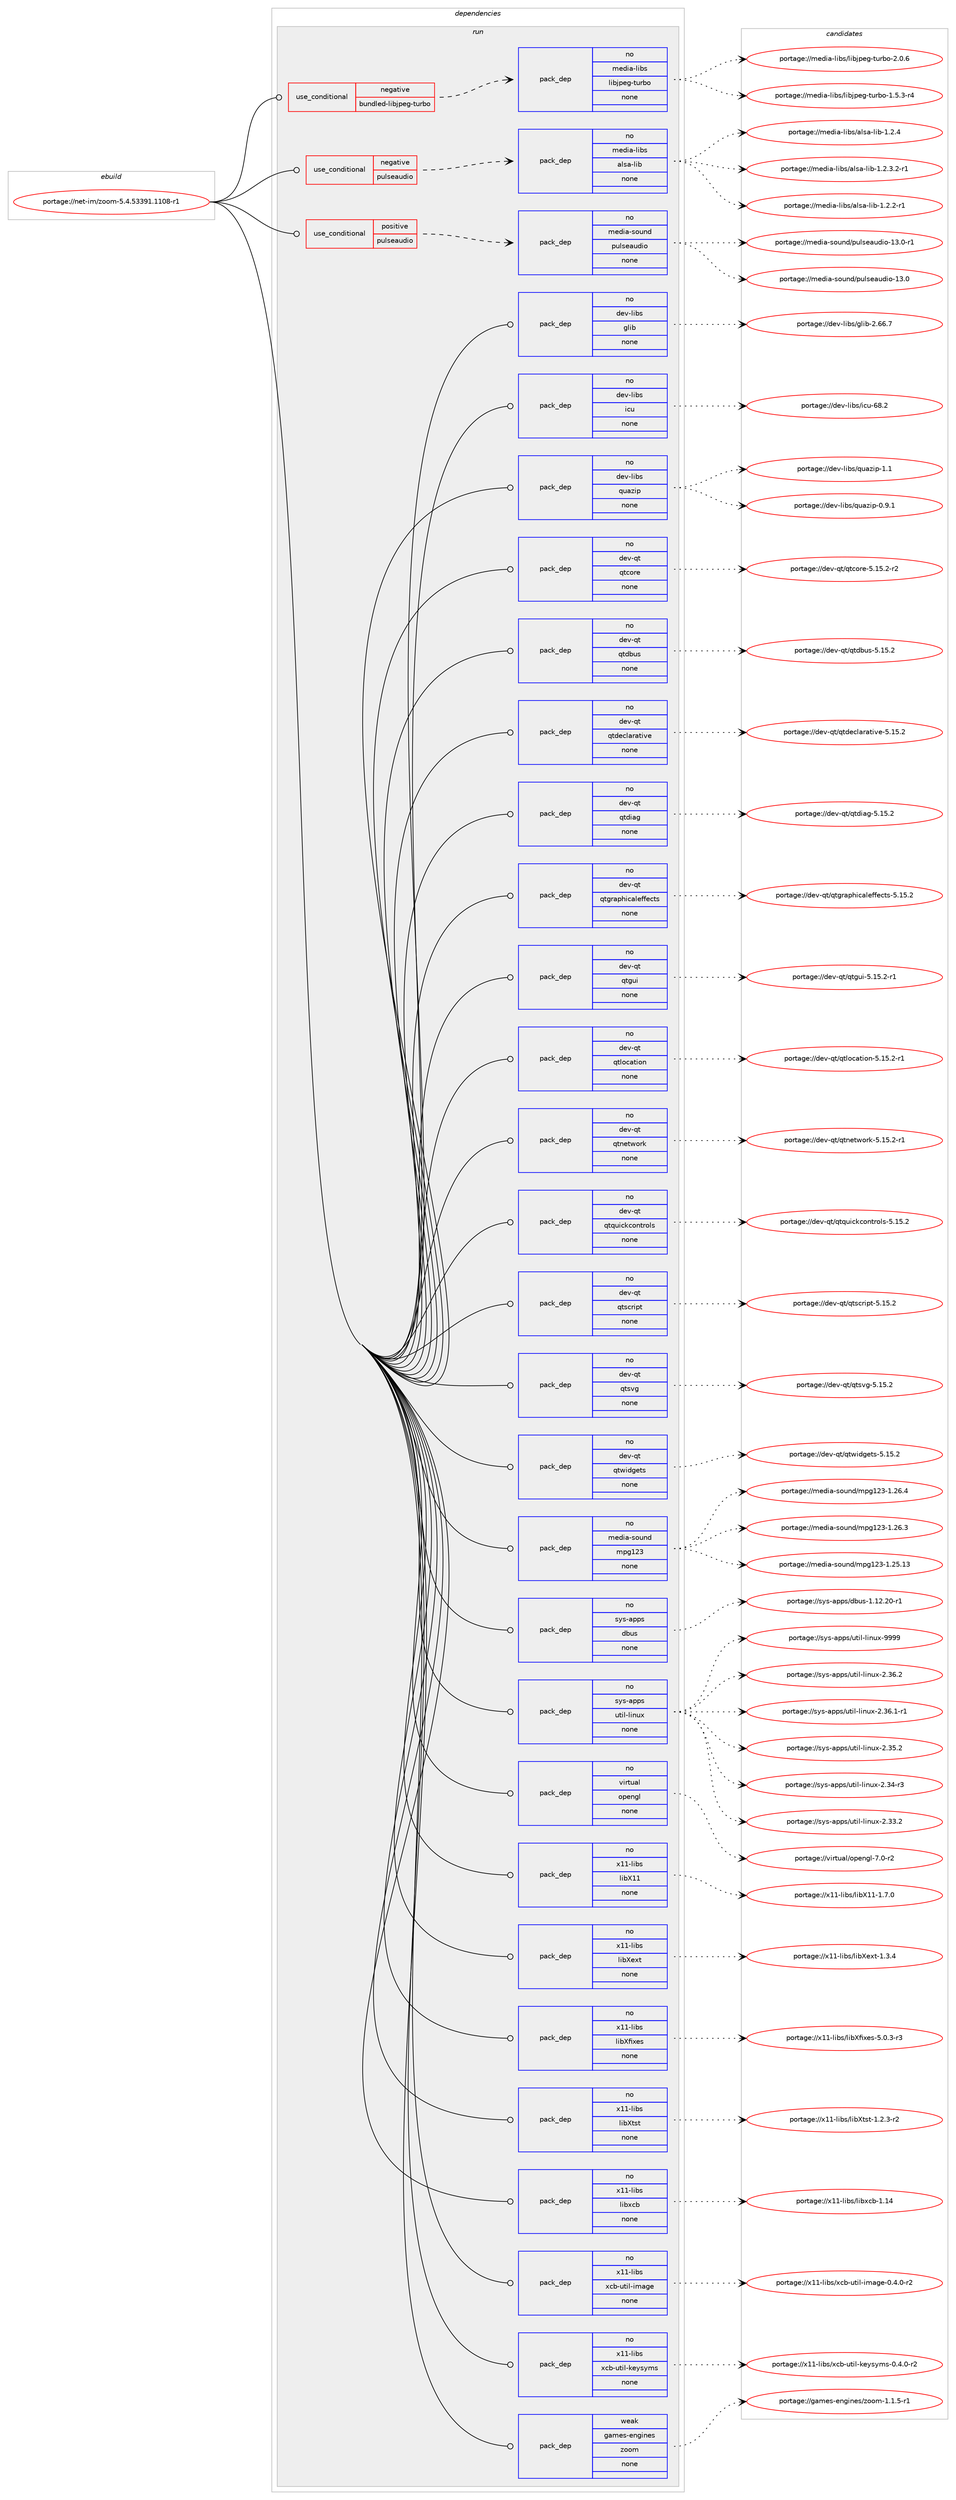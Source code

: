 digraph prolog {

# *************
# Graph options
# *************

newrank=true;
concentrate=true;
compound=true;
graph [rankdir=LR,fontname=Helvetica,fontsize=10,ranksep=1.5];#, ranksep=2.5, nodesep=0.2];
edge  [arrowhead=vee];
node  [fontname=Helvetica,fontsize=10];

# **********
# The ebuild
# **********

subgraph cluster_leftcol {
color=gray;
rank=same;
label=<<i>ebuild</i>>;
id [label="portage://net-im/zoom-5.4.53391.1108-r1", color=red, width=4, href="../net-im/zoom-5.4.53391.1108-r1.svg"];
}

# ****************
# The dependencies
# ****************

subgraph cluster_midcol {
color=gray;
label=<<i>dependencies</i>>;
subgraph cluster_compile {
fillcolor="#eeeeee";
style=filled;
label=<<i>compile</i>>;
}
subgraph cluster_compileandrun {
fillcolor="#eeeeee";
style=filled;
label=<<i>compile and run</i>>;
}
subgraph cluster_run {
fillcolor="#eeeeee";
style=filled;
label=<<i>run</i>>;
subgraph cond4012 {
dependency13971 [label=<<TABLE BORDER="0" CELLBORDER="1" CELLSPACING="0" CELLPADDING="4"><TR><TD ROWSPAN="3" CELLPADDING="10">use_conditional</TD></TR><TR><TD>negative</TD></TR><TR><TD>bundled-libjpeg-turbo</TD></TR></TABLE>>, shape=none, color=red];
subgraph pack9818 {
dependency13972 [label=<<TABLE BORDER="0" CELLBORDER="1" CELLSPACING="0" CELLPADDING="4" WIDTH="220"><TR><TD ROWSPAN="6" CELLPADDING="30">pack_dep</TD></TR><TR><TD WIDTH="110">no</TD></TR><TR><TD>media-libs</TD></TR><TR><TD>libjpeg-turbo</TD></TR><TR><TD>none</TD></TR><TR><TD></TD></TR></TABLE>>, shape=none, color=blue];
}
dependency13971:e -> dependency13972:w [weight=20,style="dashed",arrowhead="vee"];
}
id:e -> dependency13971:w [weight=20,style="solid",arrowhead="odot"];
subgraph cond4013 {
dependency13973 [label=<<TABLE BORDER="0" CELLBORDER="1" CELLSPACING="0" CELLPADDING="4"><TR><TD ROWSPAN="3" CELLPADDING="10">use_conditional</TD></TR><TR><TD>negative</TD></TR><TR><TD>pulseaudio</TD></TR></TABLE>>, shape=none, color=red];
subgraph pack9819 {
dependency13974 [label=<<TABLE BORDER="0" CELLBORDER="1" CELLSPACING="0" CELLPADDING="4" WIDTH="220"><TR><TD ROWSPAN="6" CELLPADDING="30">pack_dep</TD></TR><TR><TD WIDTH="110">no</TD></TR><TR><TD>media-libs</TD></TR><TR><TD>alsa-lib</TD></TR><TR><TD>none</TD></TR><TR><TD></TD></TR></TABLE>>, shape=none, color=blue];
}
dependency13973:e -> dependency13974:w [weight=20,style="dashed",arrowhead="vee"];
}
id:e -> dependency13973:w [weight=20,style="solid",arrowhead="odot"];
subgraph cond4014 {
dependency13975 [label=<<TABLE BORDER="0" CELLBORDER="1" CELLSPACING="0" CELLPADDING="4"><TR><TD ROWSPAN="3" CELLPADDING="10">use_conditional</TD></TR><TR><TD>positive</TD></TR><TR><TD>pulseaudio</TD></TR></TABLE>>, shape=none, color=red];
subgraph pack9820 {
dependency13976 [label=<<TABLE BORDER="0" CELLBORDER="1" CELLSPACING="0" CELLPADDING="4" WIDTH="220"><TR><TD ROWSPAN="6" CELLPADDING="30">pack_dep</TD></TR><TR><TD WIDTH="110">no</TD></TR><TR><TD>media-sound</TD></TR><TR><TD>pulseaudio</TD></TR><TR><TD>none</TD></TR><TR><TD></TD></TR></TABLE>>, shape=none, color=blue];
}
dependency13975:e -> dependency13976:w [weight=20,style="dashed",arrowhead="vee"];
}
id:e -> dependency13975:w [weight=20,style="solid",arrowhead="odot"];
subgraph pack9821 {
dependency13977 [label=<<TABLE BORDER="0" CELLBORDER="1" CELLSPACING="0" CELLPADDING="4" WIDTH="220"><TR><TD ROWSPAN="6" CELLPADDING="30">pack_dep</TD></TR><TR><TD WIDTH="110">no</TD></TR><TR><TD>dev-libs</TD></TR><TR><TD>glib</TD></TR><TR><TD>none</TD></TR><TR><TD></TD></TR></TABLE>>, shape=none, color=blue];
}
id:e -> dependency13977:w [weight=20,style="solid",arrowhead="odot"];
subgraph pack9822 {
dependency13978 [label=<<TABLE BORDER="0" CELLBORDER="1" CELLSPACING="0" CELLPADDING="4" WIDTH="220"><TR><TD ROWSPAN="6" CELLPADDING="30">pack_dep</TD></TR><TR><TD WIDTH="110">no</TD></TR><TR><TD>dev-libs</TD></TR><TR><TD>icu</TD></TR><TR><TD>none</TD></TR><TR><TD></TD></TR></TABLE>>, shape=none, color=blue];
}
id:e -> dependency13978:w [weight=20,style="solid",arrowhead="odot"];
subgraph pack9823 {
dependency13979 [label=<<TABLE BORDER="0" CELLBORDER="1" CELLSPACING="0" CELLPADDING="4" WIDTH="220"><TR><TD ROWSPAN="6" CELLPADDING="30">pack_dep</TD></TR><TR><TD WIDTH="110">no</TD></TR><TR><TD>dev-libs</TD></TR><TR><TD>quazip</TD></TR><TR><TD>none</TD></TR><TR><TD></TD></TR></TABLE>>, shape=none, color=blue];
}
id:e -> dependency13979:w [weight=20,style="solid",arrowhead="odot"];
subgraph pack9824 {
dependency13980 [label=<<TABLE BORDER="0" CELLBORDER="1" CELLSPACING="0" CELLPADDING="4" WIDTH="220"><TR><TD ROWSPAN="6" CELLPADDING="30">pack_dep</TD></TR><TR><TD WIDTH="110">no</TD></TR><TR><TD>dev-qt</TD></TR><TR><TD>qtcore</TD></TR><TR><TD>none</TD></TR><TR><TD></TD></TR></TABLE>>, shape=none, color=blue];
}
id:e -> dependency13980:w [weight=20,style="solid",arrowhead="odot"];
subgraph pack9825 {
dependency13981 [label=<<TABLE BORDER="0" CELLBORDER="1" CELLSPACING="0" CELLPADDING="4" WIDTH="220"><TR><TD ROWSPAN="6" CELLPADDING="30">pack_dep</TD></TR><TR><TD WIDTH="110">no</TD></TR><TR><TD>dev-qt</TD></TR><TR><TD>qtdbus</TD></TR><TR><TD>none</TD></TR><TR><TD></TD></TR></TABLE>>, shape=none, color=blue];
}
id:e -> dependency13981:w [weight=20,style="solid",arrowhead="odot"];
subgraph pack9826 {
dependency13982 [label=<<TABLE BORDER="0" CELLBORDER="1" CELLSPACING="0" CELLPADDING="4" WIDTH="220"><TR><TD ROWSPAN="6" CELLPADDING="30">pack_dep</TD></TR><TR><TD WIDTH="110">no</TD></TR><TR><TD>dev-qt</TD></TR><TR><TD>qtdeclarative</TD></TR><TR><TD>none</TD></TR><TR><TD></TD></TR></TABLE>>, shape=none, color=blue];
}
id:e -> dependency13982:w [weight=20,style="solid",arrowhead="odot"];
subgraph pack9827 {
dependency13983 [label=<<TABLE BORDER="0" CELLBORDER="1" CELLSPACING="0" CELLPADDING="4" WIDTH="220"><TR><TD ROWSPAN="6" CELLPADDING="30">pack_dep</TD></TR><TR><TD WIDTH="110">no</TD></TR><TR><TD>dev-qt</TD></TR><TR><TD>qtdiag</TD></TR><TR><TD>none</TD></TR><TR><TD></TD></TR></TABLE>>, shape=none, color=blue];
}
id:e -> dependency13983:w [weight=20,style="solid",arrowhead="odot"];
subgraph pack9828 {
dependency13984 [label=<<TABLE BORDER="0" CELLBORDER="1" CELLSPACING="0" CELLPADDING="4" WIDTH="220"><TR><TD ROWSPAN="6" CELLPADDING="30">pack_dep</TD></TR><TR><TD WIDTH="110">no</TD></TR><TR><TD>dev-qt</TD></TR><TR><TD>qtgraphicaleffects</TD></TR><TR><TD>none</TD></TR><TR><TD></TD></TR></TABLE>>, shape=none, color=blue];
}
id:e -> dependency13984:w [weight=20,style="solid",arrowhead="odot"];
subgraph pack9829 {
dependency13985 [label=<<TABLE BORDER="0" CELLBORDER="1" CELLSPACING="0" CELLPADDING="4" WIDTH="220"><TR><TD ROWSPAN="6" CELLPADDING="30">pack_dep</TD></TR><TR><TD WIDTH="110">no</TD></TR><TR><TD>dev-qt</TD></TR><TR><TD>qtgui</TD></TR><TR><TD>none</TD></TR><TR><TD></TD></TR></TABLE>>, shape=none, color=blue];
}
id:e -> dependency13985:w [weight=20,style="solid",arrowhead="odot"];
subgraph pack9830 {
dependency13986 [label=<<TABLE BORDER="0" CELLBORDER="1" CELLSPACING="0" CELLPADDING="4" WIDTH="220"><TR><TD ROWSPAN="6" CELLPADDING="30">pack_dep</TD></TR><TR><TD WIDTH="110">no</TD></TR><TR><TD>dev-qt</TD></TR><TR><TD>qtlocation</TD></TR><TR><TD>none</TD></TR><TR><TD></TD></TR></TABLE>>, shape=none, color=blue];
}
id:e -> dependency13986:w [weight=20,style="solid",arrowhead="odot"];
subgraph pack9831 {
dependency13987 [label=<<TABLE BORDER="0" CELLBORDER="1" CELLSPACING="0" CELLPADDING="4" WIDTH="220"><TR><TD ROWSPAN="6" CELLPADDING="30">pack_dep</TD></TR><TR><TD WIDTH="110">no</TD></TR><TR><TD>dev-qt</TD></TR><TR><TD>qtnetwork</TD></TR><TR><TD>none</TD></TR><TR><TD></TD></TR></TABLE>>, shape=none, color=blue];
}
id:e -> dependency13987:w [weight=20,style="solid",arrowhead="odot"];
subgraph pack9832 {
dependency13988 [label=<<TABLE BORDER="0" CELLBORDER="1" CELLSPACING="0" CELLPADDING="4" WIDTH="220"><TR><TD ROWSPAN="6" CELLPADDING="30">pack_dep</TD></TR><TR><TD WIDTH="110">no</TD></TR><TR><TD>dev-qt</TD></TR><TR><TD>qtquickcontrols</TD></TR><TR><TD>none</TD></TR><TR><TD></TD></TR></TABLE>>, shape=none, color=blue];
}
id:e -> dependency13988:w [weight=20,style="solid",arrowhead="odot"];
subgraph pack9833 {
dependency13989 [label=<<TABLE BORDER="0" CELLBORDER="1" CELLSPACING="0" CELLPADDING="4" WIDTH="220"><TR><TD ROWSPAN="6" CELLPADDING="30">pack_dep</TD></TR><TR><TD WIDTH="110">no</TD></TR><TR><TD>dev-qt</TD></TR><TR><TD>qtscript</TD></TR><TR><TD>none</TD></TR><TR><TD></TD></TR></TABLE>>, shape=none, color=blue];
}
id:e -> dependency13989:w [weight=20,style="solid",arrowhead="odot"];
subgraph pack9834 {
dependency13990 [label=<<TABLE BORDER="0" CELLBORDER="1" CELLSPACING="0" CELLPADDING="4" WIDTH="220"><TR><TD ROWSPAN="6" CELLPADDING="30">pack_dep</TD></TR><TR><TD WIDTH="110">no</TD></TR><TR><TD>dev-qt</TD></TR><TR><TD>qtsvg</TD></TR><TR><TD>none</TD></TR><TR><TD></TD></TR></TABLE>>, shape=none, color=blue];
}
id:e -> dependency13990:w [weight=20,style="solid",arrowhead="odot"];
subgraph pack9835 {
dependency13991 [label=<<TABLE BORDER="0" CELLBORDER="1" CELLSPACING="0" CELLPADDING="4" WIDTH="220"><TR><TD ROWSPAN="6" CELLPADDING="30">pack_dep</TD></TR><TR><TD WIDTH="110">no</TD></TR><TR><TD>dev-qt</TD></TR><TR><TD>qtwidgets</TD></TR><TR><TD>none</TD></TR><TR><TD></TD></TR></TABLE>>, shape=none, color=blue];
}
id:e -> dependency13991:w [weight=20,style="solid",arrowhead="odot"];
subgraph pack9836 {
dependency13992 [label=<<TABLE BORDER="0" CELLBORDER="1" CELLSPACING="0" CELLPADDING="4" WIDTH="220"><TR><TD ROWSPAN="6" CELLPADDING="30">pack_dep</TD></TR><TR><TD WIDTH="110">no</TD></TR><TR><TD>media-sound</TD></TR><TR><TD>mpg123</TD></TR><TR><TD>none</TD></TR><TR><TD></TD></TR></TABLE>>, shape=none, color=blue];
}
id:e -> dependency13992:w [weight=20,style="solid",arrowhead="odot"];
subgraph pack9837 {
dependency13993 [label=<<TABLE BORDER="0" CELLBORDER="1" CELLSPACING="0" CELLPADDING="4" WIDTH="220"><TR><TD ROWSPAN="6" CELLPADDING="30">pack_dep</TD></TR><TR><TD WIDTH="110">no</TD></TR><TR><TD>sys-apps</TD></TR><TR><TD>dbus</TD></TR><TR><TD>none</TD></TR><TR><TD></TD></TR></TABLE>>, shape=none, color=blue];
}
id:e -> dependency13993:w [weight=20,style="solid",arrowhead="odot"];
subgraph pack9838 {
dependency13994 [label=<<TABLE BORDER="0" CELLBORDER="1" CELLSPACING="0" CELLPADDING="4" WIDTH="220"><TR><TD ROWSPAN="6" CELLPADDING="30">pack_dep</TD></TR><TR><TD WIDTH="110">no</TD></TR><TR><TD>sys-apps</TD></TR><TR><TD>util-linux</TD></TR><TR><TD>none</TD></TR><TR><TD></TD></TR></TABLE>>, shape=none, color=blue];
}
id:e -> dependency13994:w [weight=20,style="solid",arrowhead="odot"];
subgraph pack9839 {
dependency13995 [label=<<TABLE BORDER="0" CELLBORDER="1" CELLSPACING="0" CELLPADDING="4" WIDTH="220"><TR><TD ROWSPAN="6" CELLPADDING="30">pack_dep</TD></TR><TR><TD WIDTH="110">no</TD></TR><TR><TD>virtual</TD></TR><TR><TD>opengl</TD></TR><TR><TD>none</TD></TR><TR><TD></TD></TR></TABLE>>, shape=none, color=blue];
}
id:e -> dependency13995:w [weight=20,style="solid",arrowhead="odot"];
subgraph pack9840 {
dependency13996 [label=<<TABLE BORDER="0" CELLBORDER="1" CELLSPACING="0" CELLPADDING="4" WIDTH="220"><TR><TD ROWSPAN="6" CELLPADDING="30">pack_dep</TD></TR><TR><TD WIDTH="110">no</TD></TR><TR><TD>x11-libs</TD></TR><TR><TD>libX11</TD></TR><TR><TD>none</TD></TR><TR><TD></TD></TR></TABLE>>, shape=none, color=blue];
}
id:e -> dependency13996:w [weight=20,style="solid",arrowhead="odot"];
subgraph pack9841 {
dependency13997 [label=<<TABLE BORDER="0" CELLBORDER="1" CELLSPACING="0" CELLPADDING="4" WIDTH="220"><TR><TD ROWSPAN="6" CELLPADDING="30">pack_dep</TD></TR><TR><TD WIDTH="110">no</TD></TR><TR><TD>x11-libs</TD></TR><TR><TD>libXext</TD></TR><TR><TD>none</TD></TR><TR><TD></TD></TR></TABLE>>, shape=none, color=blue];
}
id:e -> dependency13997:w [weight=20,style="solid",arrowhead="odot"];
subgraph pack9842 {
dependency13998 [label=<<TABLE BORDER="0" CELLBORDER="1" CELLSPACING="0" CELLPADDING="4" WIDTH="220"><TR><TD ROWSPAN="6" CELLPADDING="30">pack_dep</TD></TR><TR><TD WIDTH="110">no</TD></TR><TR><TD>x11-libs</TD></TR><TR><TD>libXfixes</TD></TR><TR><TD>none</TD></TR><TR><TD></TD></TR></TABLE>>, shape=none, color=blue];
}
id:e -> dependency13998:w [weight=20,style="solid",arrowhead="odot"];
subgraph pack9843 {
dependency13999 [label=<<TABLE BORDER="0" CELLBORDER="1" CELLSPACING="0" CELLPADDING="4" WIDTH="220"><TR><TD ROWSPAN="6" CELLPADDING="30">pack_dep</TD></TR><TR><TD WIDTH="110">no</TD></TR><TR><TD>x11-libs</TD></TR><TR><TD>libXtst</TD></TR><TR><TD>none</TD></TR><TR><TD></TD></TR></TABLE>>, shape=none, color=blue];
}
id:e -> dependency13999:w [weight=20,style="solid",arrowhead="odot"];
subgraph pack9844 {
dependency14000 [label=<<TABLE BORDER="0" CELLBORDER="1" CELLSPACING="0" CELLPADDING="4" WIDTH="220"><TR><TD ROWSPAN="6" CELLPADDING="30">pack_dep</TD></TR><TR><TD WIDTH="110">no</TD></TR><TR><TD>x11-libs</TD></TR><TR><TD>libxcb</TD></TR><TR><TD>none</TD></TR><TR><TD></TD></TR></TABLE>>, shape=none, color=blue];
}
id:e -> dependency14000:w [weight=20,style="solid",arrowhead="odot"];
subgraph pack9845 {
dependency14001 [label=<<TABLE BORDER="0" CELLBORDER="1" CELLSPACING="0" CELLPADDING="4" WIDTH="220"><TR><TD ROWSPAN="6" CELLPADDING="30">pack_dep</TD></TR><TR><TD WIDTH="110">no</TD></TR><TR><TD>x11-libs</TD></TR><TR><TD>xcb-util-image</TD></TR><TR><TD>none</TD></TR><TR><TD></TD></TR></TABLE>>, shape=none, color=blue];
}
id:e -> dependency14001:w [weight=20,style="solid",arrowhead="odot"];
subgraph pack9846 {
dependency14002 [label=<<TABLE BORDER="0" CELLBORDER="1" CELLSPACING="0" CELLPADDING="4" WIDTH="220"><TR><TD ROWSPAN="6" CELLPADDING="30">pack_dep</TD></TR><TR><TD WIDTH="110">no</TD></TR><TR><TD>x11-libs</TD></TR><TR><TD>xcb-util-keysyms</TD></TR><TR><TD>none</TD></TR><TR><TD></TD></TR></TABLE>>, shape=none, color=blue];
}
id:e -> dependency14002:w [weight=20,style="solid",arrowhead="odot"];
subgraph pack9847 {
dependency14003 [label=<<TABLE BORDER="0" CELLBORDER="1" CELLSPACING="0" CELLPADDING="4" WIDTH="220"><TR><TD ROWSPAN="6" CELLPADDING="30">pack_dep</TD></TR><TR><TD WIDTH="110">weak</TD></TR><TR><TD>games-engines</TD></TR><TR><TD>zoom</TD></TR><TR><TD>none</TD></TR><TR><TD></TD></TR></TABLE>>, shape=none, color=blue];
}
id:e -> dependency14003:w [weight=20,style="solid",arrowhead="odot"];
}
}

# **************
# The candidates
# **************

subgraph cluster_choices {
rank=same;
color=gray;
label=<<i>candidates</i>>;

subgraph choice9818 {
color=black;
nodesep=1;
choice10910110010597451081059811547108105981061121011034511611711498111455046484654 [label="portage://media-libs/libjpeg-turbo-2.0.6", color=red, width=4,href="../media-libs/libjpeg-turbo-2.0.6.svg"];
choice109101100105974510810598115471081059810611210110345116117114981114549465346514511452 [label="portage://media-libs/libjpeg-turbo-1.5.3-r4", color=red, width=4,href="../media-libs/libjpeg-turbo-1.5.3-r4.svg"];
dependency13972:e -> choice10910110010597451081059811547108105981061121011034511611711498111455046484654:w [style=dotted,weight="100"];
dependency13972:e -> choice109101100105974510810598115471081059810611210110345116117114981114549465346514511452:w [style=dotted,weight="100"];
}
subgraph choice9819 {
color=black;
nodesep=1;
choice1091011001059745108105981154797108115974510810598454946504652 [label="portage://media-libs/alsa-lib-1.2.4", color=red, width=4,href="../media-libs/alsa-lib-1.2.4.svg"];
choice109101100105974510810598115479710811597451081059845494650465146504511449 [label="portage://media-libs/alsa-lib-1.2.3.2-r1", color=red, width=4,href="../media-libs/alsa-lib-1.2.3.2-r1.svg"];
choice10910110010597451081059811547971081159745108105984549465046504511449 [label="portage://media-libs/alsa-lib-1.2.2-r1", color=red, width=4,href="../media-libs/alsa-lib-1.2.2-r1.svg"];
dependency13974:e -> choice1091011001059745108105981154797108115974510810598454946504652:w [style=dotted,weight="100"];
dependency13974:e -> choice109101100105974510810598115479710811597451081059845494650465146504511449:w [style=dotted,weight="100"];
dependency13974:e -> choice10910110010597451081059811547971081159745108105984549465046504511449:w [style=dotted,weight="100"];
}
subgraph choice9820 {
color=black;
nodesep=1;
choice1091011001059745115111117110100471121171081151019711710010511145495146484511449 [label="portage://media-sound/pulseaudio-13.0-r1", color=red, width=4,href="../media-sound/pulseaudio-13.0-r1.svg"];
choice109101100105974511511111711010047112117108115101971171001051114549514648 [label="portage://media-sound/pulseaudio-13.0", color=red, width=4,href="../media-sound/pulseaudio-13.0.svg"];
dependency13976:e -> choice1091011001059745115111117110100471121171081151019711710010511145495146484511449:w [style=dotted,weight="100"];
dependency13976:e -> choice109101100105974511511111711010047112117108115101971171001051114549514648:w [style=dotted,weight="100"];
}
subgraph choice9821 {
color=black;
nodesep=1;
choice1001011184510810598115471031081059845504654544655 [label="portage://dev-libs/glib-2.66.7", color=red, width=4,href="../dev-libs/glib-2.66.7.svg"];
dependency13977:e -> choice1001011184510810598115471031081059845504654544655:w [style=dotted,weight="100"];
}
subgraph choice9822 {
color=black;
nodesep=1;
choice100101118451081059811547105991174554564650 [label="portage://dev-libs/icu-68.2", color=red, width=4,href="../dev-libs/icu-68.2.svg"];
dependency13978:e -> choice100101118451081059811547105991174554564650:w [style=dotted,weight="100"];
}
subgraph choice9823 {
color=black;
nodesep=1;
choice1001011184510810598115471131179712210511245494649 [label="portage://dev-libs/quazip-1.1", color=red, width=4,href="../dev-libs/quazip-1.1.svg"];
choice10010111845108105981154711311797122105112454846574649 [label="portage://dev-libs/quazip-0.9.1", color=red, width=4,href="../dev-libs/quazip-0.9.1.svg"];
dependency13979:e -> choice1001011184510810598115471131179712210511245494649:w [style=dotted,weight="100"];
dependency13979:e -> choice10010111845108105981154711311797122105112454846574649:w [style=dotted,weight="100"];
}
subgraph choice9824 {
color=black;
nodesep=1;
choice100101118451131164711311699111114101455346495346504511450 [label="portage://dev-qt/qtcore-5.15.2-r2", color=red, width=4,href="../dev-qt/qtcore-5.15.2-r2.svg"];
dependency13980:e -> choice100101118451131164711311699111114101455346495346504511450:w [style=dotted,weight="100"];
}
subgraph choice9825 {
color=black;
nodesep=1;
choice10010111845113116471131161009811711545534649534650 [label="portage://dev-qt/qtdbus-5.15.2", color=red, width=4,href="../dev-qt/qtdbus-5.15.2.svg"];
dependency13981:e -> choice10010111845113116471131161009811711545534649534650:w [style=dotted,weight="100"];
}
subgraph choice9826 {
color=black;
nodesep=1;
choice100101118451131164711311610010199108971149711610511810145534649534650 [label="portage://dev-qt/qtdeclarative-5.15.2", color=red, width=4,href="../dev-qt/qtdeclarative-5.15.2.svg"];
dependency13982:e -> choice100101118451131164711311610010199108971149711610511810145534649534650:w [style=dotted,weight="100"];
}
subgraph choice9827 {
color=black;
nodesep=1;
choice10010111845113116471131161001059710345534649534650 [label="portage://dev-qt/qtdiag-5.15.2", color=red, width=4,href="../dev-qt/qtdiag-5.15.2.svg"];
dependency13983:e -> choice10010111845113116471131161001059710345534649534650:w [style=dotted,weight="100"];
}
subgraph choice9828 {
color=black;
nodesep=1;
choice10010111845113116471131161031149711210410599971081011021021019911611545534649534650 [label="portage://dev-qt/qtgraphicaleffects-5.15.2", color=red, width=4,href="../dev-qt/qtgraphicaleffects-5.15.2.svg"];
dependency13984:e -> choice10010111845113116471131161031149711210410599971081011021021019911611545534649534650:w [style=dotted,weight="100"];
}
subgraph choice9829 {
color=black;
nodesep=1;
choice1001011184511311647113116103117105455346495346504511449 [label="portage://dev-qt/qtgui-5.15.2-r1", color=red, width=4,href="../dev-qt/qtgui-5.15.2-r1.svg"];
dependency13985:e -> choice1001011184511311647113116103117105455346495346504511449:w [style=dotted,weight="100"];
}
subgraph choice9830 {
color=black;
nodesep=1;
choice10010111845113116471131161081119997116105111110455346495346504511449 [label="portage://dev-qt/qtlocation-5.15.2-r1", color=red, width=4,href="../dev-qt/qtlocation-5.15.2-r1.svg"];
dependency13986:e -> choice10010111845113116471131161081119997116105111110455346495346504511449:w [style=dotted,weight="100"];
}
subgraph choice9831 {
color=black;
nodesep=1;
choice1001011184511311647113116110101116119111114107455346495346504511449 [label="portage://dev-qt/qtnetwork-5.15.2-r1", color=red, width=4,href="../dev-qt/qtnetwork-5.15.2-r1.svg"];
dependency13987:e -> choice1001011184511311647113116110101116119111114107455346495346504511449:w [style=dotted,weight="100"];
}
subgraph choice9832 {
color=black;
nodesep=1;
choice1001011184511311647113116113117105991079911111011611411110811545534649534650 [label="portage://dev-qt/qtquickcontrols-5.15.2", color=red, width=4,href="../dev-qt/qtquickcontrols-5.15.2.svg"];
dependency13988:e -> choice1001011184511311647113116113117105991079911111011611411110811545534649534650:w [style=dotted,weight="100"];
}
subgraph choice9833 {
color=black;
nodesep=1;
choice10010111845113116471131161159911410511211645534649534650 [label="portage://dev-qt/qtscript-5.15.2", color=red, width=4,href="../dev-qt/qtscript-5.15.2.svg"];
dependency13989:e -> choice10010111845113116471131161159911410511211645534649534650:w [style=dotted,weight="100"];
}
subgraph choice9834 {
color=black;
nodesep=1;
choice100101118451131164711311611511810345534649534650 [label="portage://dev-qt/qtsvg-5.15.2", color=red, width=4,href="../dev-qt/qtsvg-5.15.2.svg"];
dependency13990:e -> choice100101118451131164711311611511810345534649534650:w [style=dotted,weight="100"];
}
subgraph choice9835 {
color=black;
nodesep=1;
choice100101118451131164711311611910510010310111611545534649534650 [label="portage://dev-qt/qtwidgets-5.15.2", color=red, width=4,href="../dev-qt/qtwidgets-5.15.2.svg"];
dependency13991:e -> choice100101118451131164711311611910510010310111611545534649534650:w [style=dotted,weight="100"];
}
subgraph choice9836 {
color=black;
nodesep=1;
choice10910110010597451151111171101004710911210349505145494650544652 [label="portage://media-sound/mpg123-1.26.4", color=red, width=4,href="../media-sound/mpg123-1.26.4.svg"];
choice10910110010597451151111171101004710911210349505145494650544651 [label="portage://media-sound/mpg123-1.26.3", color=red, width=4,href="../media-sound/mpg123-1.26.3.svg"];
choice1091011001059745115111117110100471091121034950514549465053464951 [label="portage://media-sound/mpg123-1.25.13", color=red, width=4,href="../media-sound/mpg123-1.25.13.svg"];
dependency13992:e -> choice10910110010597451151111171101004710911210349505145494650544652:w [style=dotted,weight="100"];
dependency13992:e -> choice10910110010597451151111171101004710911210349505145494650544651:w [style=dotted,weight="100"];
dependency13992:e -> choice1091011001059745115111117110100471091121034950514549465053464951:w [style=dotted,weight="100"];
}
subgraph choice9837 {
color=black;
nodesep=1;
choice1151211154597112112115471009811711545494649504650484511449 [label="portage://sys-apps/dbus-1.12.20-r1", color=red, width=4,href="../sys-apps/dbus-1.12.20-r1.svg"];
dependency13993:e -> choice1151211154597112112115471009811711545494649504650484511449:w [style=dotted,weight="100"];
}
subgraph choice9838 {
color=black;
nodesep=1;
choice115121115459711211211547117116105108451081051101171204557575757 [label="portage://sys-apps/util-linux-9999", color=red, width=4,href="../sys-apps/util-linux-9999.svg"];
choice1151211154597112112115471171161051084510810511011712045504651544650 [label="portage://sys-apps/util-linux-2.36.2", color=red, width=4,href="../sys-apps/util-linux-2.36.2.svg"];
choice11512111545971121121154711711610510845108105110117120455046515446494511449 [label="portage://sys-apps/util-linux-2.36.1-r1", color=red, width=4,href="../sys-apps/util-linux-2.36.1-r1.svg"];
choice1151211154597112112115471171161051084510810511011712045504651534650 [label="portage://sys-apps/util-linux-2.35.2", color=red, width=4,href="../sys-apps/util-linux-2.35.2.svg"];
choice1151211154597112112115471171161051084510810511011712045504651524511451 [label="portage://sys-apps/util-linux-2.34-r3", color=red, width=4,href="../sys-apps/util-linux-2.34-r3.svg"];
choice1151211154597112112115471171161051084510810511011712045504651514650 [label="portage://sys-apps/util-linux-2.33.2", color=red, width=4,href="../sys-apps/util-linux-2.33.2.svg"];
dependency13994:e -> choice115121115459711211211547117116105108451081051101171204557575757:w [style=dotted,weight="100"];
dependency13994:e -> choice1151211154597112112115471171161051084510810511011712045504651544650:w [style=dotted,weight="100"];
dependency13994:e -> choice11512111545971121121154711711610510845108105110117120455046515446494511449:w [style=dotted,weight="100"];
dependency13994:e -> choice1151211154597112112115471171161051084510810511011712045504651534650:w [style=dotted,weight="100"];
dependency13994:e -> choice1151211154597112112115471171161051084510810511011712045504651524511451:w [style=dotted,weight="100"];
dependency13994:e -> choice1151211154597112112115471171161051084510810511011712045504651514650:w [style=dotted,weight="100"];
}
subgraph choice9839 {
color=black;
nodesep=1;
choice1181051141161179710847111112101110103108455546484511450 [label="portage://virtual/opengl-7.0-r2", color=red, width=4,href="../virtual/opengl-7.0-r2.svg"];
dependency13995:e -> choice1181051141161179710847111112101110103108455546484511450:w [style=dotted,weight="100"];
}
subgraph choice9840 {
color=black;
nodesep=1;
choice120494945108105981154710810598884949454946554648 [label="portage://x11-libs/libX11-1.7.0", color=red, width=4,href="../x11-libs/libX11-1.7.0.svg"];
dependency13996:e -> choice120494945108105981154710810598884949454946554648:w [style=dotted,weight="100"];
}
subgraph choice9841 {
color=black;
nodesep=1;
choice12049494510810598115471081059888101120116454946514652 [label="portage://x11-libs/libXext-1.3.4", color=red, width=4,href="../x11-libs/libXext-1.3.4.svg"];
dependency13997:e -> choice12049494510810598115471081059888101120116454946514652:w [style=dotted,weight="100"];
}
subgraph choice9842 {
color=black;
nodesep=1;
choice120494945108105981154710810598881021051201011154553464846514511451 [label="portage://x11-libs/libXfixes-5.0.3-r3", color=red, width=4,href="../x11-libs/libXfixes-5.0.3-r3.svg"];
dependency13998:e -> choice120494945108105981154710810598881021051201011154553464846514511451:w [style=dotted,weight="100"];
}
subgraph choice9843 {
color=black;
nodesep=1;
choice120494945108105981154710810598881161151164549465046514511450 [label="portage://x11-libs/libXtst-1.2.3-r2", color=red, width=4,href="../x11-libs/libXtst-1.2.3-r2.svg"];
dependency13999:e -> choice120494945108105981154710810598881161151164549465046514511450:w [style=dotted,weight="100"];
}
subgraph choice9844 {
color=black;
nodesep=1;
choice12049494510810598115471081059812099984549464952 [label="portage://x11-libs/libxcb-1.14", color=red, width=4,href="../x11-libs/libxcb-1.14.svg"];
dependency14000:e -> choice12049494510810598115471081059812099984549464952:w [style=dotted,weight="100"];
}
subgraph choice9845 {
color=black;
nodesep=1;
choice120494945108105981154712099984511711610510845105109971031014548465246484511450 [label="portage://x11-libs/xcb-util-image-0.4.0-r2", color=red, width=4,href="../x11-libs/xcb-util-image-0.4.0-r2.svg"];
dependency14001:e -> choice120494945108105981154712099984511711610510845105109971031014548465246484511450:w [style=dotted,weight="100"];
}
subgraph choice9846 {
color=black;
nodesep=1;
choice1204949451081059811547120999845117116105108451071011211151211091154548465246484511450 [label="portage://x11-libs/xcb-util-keysyms-0.4.0-r2", color=red, width=4,href="../x11-libs/xcb-util-keysyms-0.4.0-r2.svg"];
dependency14002:e -> choice1204949451081059811547120999845117116105108451071011211151211091154548465246484511450:w [style=dotted,weight="100"];
}
subgraph choice9847 {
color=black;
nodesep=1;
choice1039710910111545101110103105110101115471221111111094549464946534511449 [label="portage://games-engines/zoom-1.1.5-r1", color=red, width=4,href="../games-engines/zoom-1.1.5-r1.svg"];
dependency14003:e -> choice1039710910111545101110103105110101115471221111111094549464946534511449:w [style=dotted,weight="100"];
}
}

}

